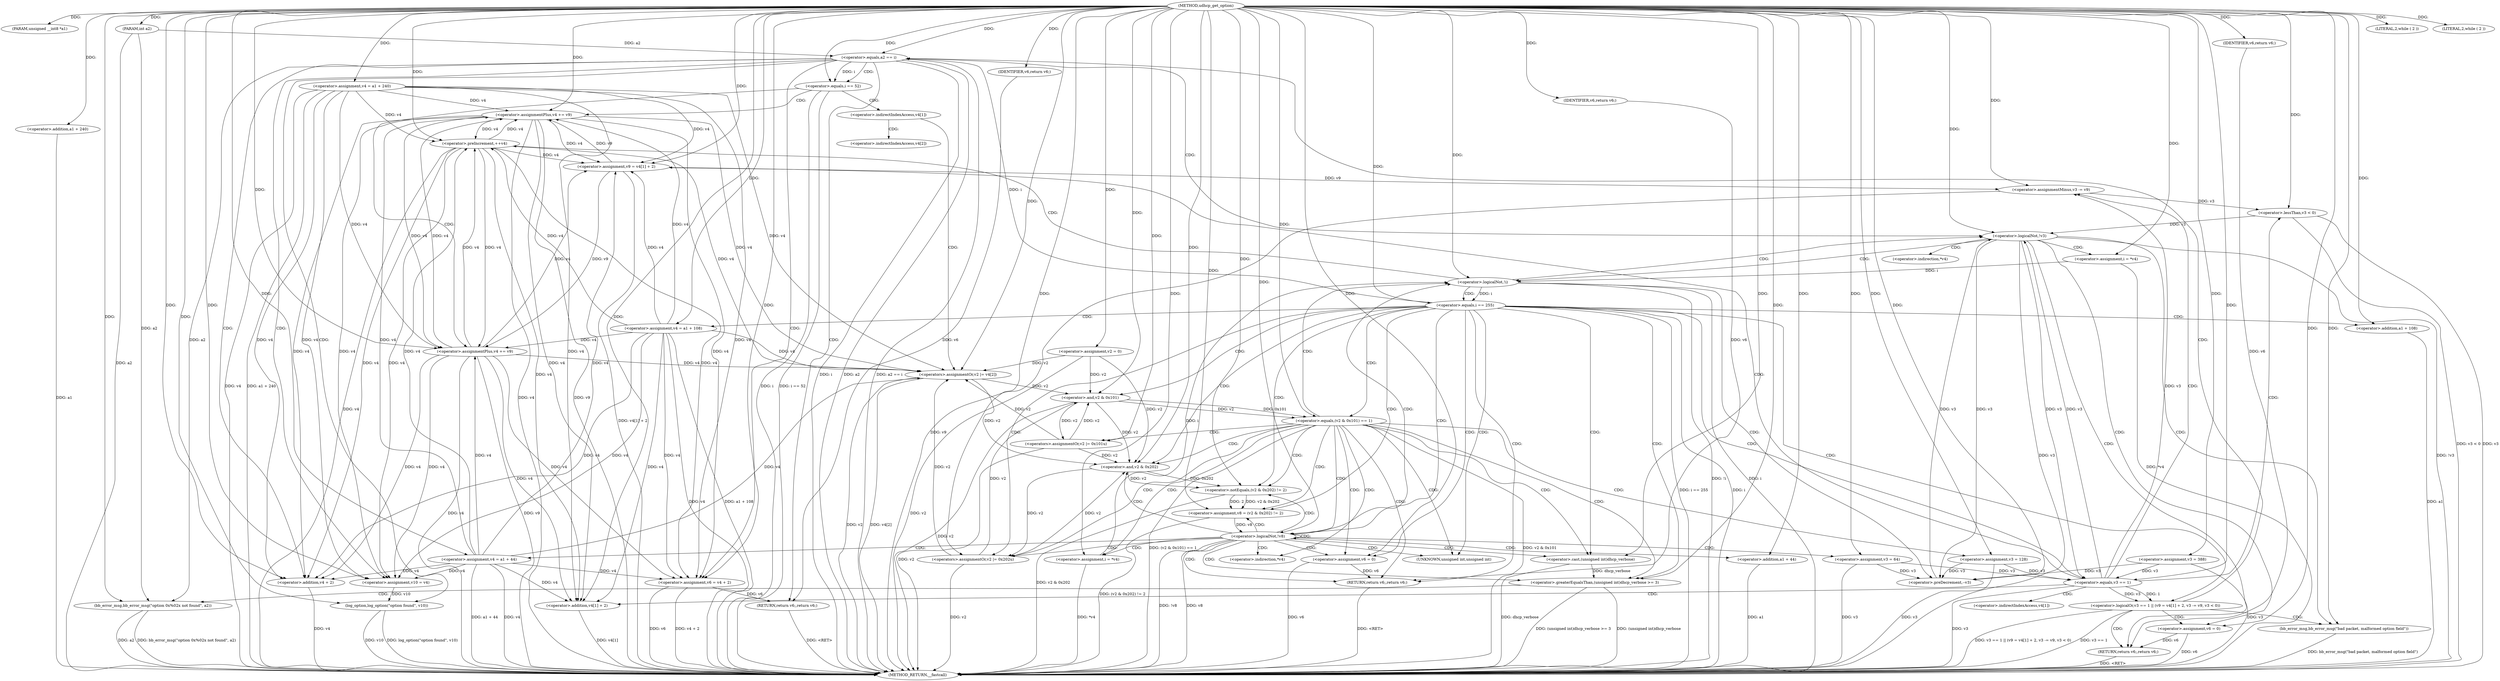digraph udhcp_get_option {  
"1000109" [label = "(METHOD,udhcp_get_option)" ]
"1000294" [label = "(METHOD_RETURN,__fastcall)" ]
"1000110" [label = "(PARAM,unsigned __int8 *a1)" ]
"1000111" [label = "(PARAM,int a2)" ]
"1000121" [label = "(<operator>.assignment,v2 = 0)" ]
"1000124" [label = "(<operator>.assignment,v3 = 388)" ]
"1000127" [label = "(<operator>.assignment,v4 = a1 + 240)" ]
"1000129" [label = "(<operator>.addition,a1 + 240)" ]
"1000133" [label = "(LITERAL,2,while ( 2 ))" ]
"1000136" [label = "(LITERAL,2,while ( 2 ))" ]
"1000139" [label = "(<operator>.assignment,i = *v4)" ]
"1000143" [label = "(<operator>.assignment,i = *v4)" ]
"1000149" [label = "(<operator>.logicalNot,!i)" ]
"1000152" [label = "(<operator>.preDecrement,--v3)" ]
"1000154" [label = "(<operator>.preIncrement,++v4)" ]
"1000158" [label = "(<operator>.equals,i == 255)" ]
"1000163" [label = "(<operator>.logicalOr,v3 == 1 || (v9 = v4[1] + 2, v3 -= v9, v3 < 0))" ]
"1000164" [label = "(<operator>.equals,v3 == 1)" ]
"1000168" [label = "(<operator>.assignment,v9 = v4[1] + 2)" ]
"1000170" [label = "(<operator>.addition,v4[1] + 2)" ]
"1000176" [label = "(<operator>.assignmentMinus,v3 -= v9)" ]
"1000179" [label = "(<operator>.lessThan,v3 < 0)" ]
"1000184" [label = "(<operator>.assignment,v6 = 0)" ]
"1000187" [label = "(bb_error_msg,bb_error_msg(\"bad packet, malformed option field\"))" ]
"1000189" [label = "(RETURN,return v6;,return v6;)" ]
"1000190" [label = "(IDENTIFIER,v6,return v6;)" ]
"1000192" [label = "(<operator>.equals,a2 == i)" ]
"1000196" [label = "(<operator>.assignment,v10 = v4)" ]
"1000199" [label = "(<operator>.assignment,v6 = v4 + 2)" ]
"1000201" [label = "(<operator>.addition,v4 + 2)" ]
"1000204" [label = "(log_option,log_option(\"option found\", v10))" ]
"1000207" [label = "(RETURN,return v6;,return v6;)" ]
"1000208" [label = "(IDENTIFIER,v6,return v6;)" ]
"1000210" [label = "(<operator>.equals,i == 52)" ]
"1000218" [label = "(<operators>.assignmentOr,v2 |= v4[2])" ]
"1000223" [label = "(<operator>.assignmentPlus,v4 += v9)" ]
"1000228" [label = "(<operator>.assignmentPlus,v4 += v9)" ]
"1000233" [label = "(<operator>.logicalNot,!v3)" ]
"1000236" [label = "(<operator>.assignment,v4 = a1 + 108)" ]
"1000238" [label = "(<operator>.addition,a1 + 108)" ]
"1000242" [label = "(<operator>.equals,(v2 & 0x101) == 1)" ]
"1000243" [label = "(<operator>.and,v2 & 0x101)" ]
"1000248" [label = "(<operators>.assignmentOr,v2 |= 0x101u)" ]
"1000251" [label = "(<operator>.assignment,v3 = 128)" ]
"1000256" [label = "(<operator>.assignment,v8 = (v2 & 0x202) != 2)" ]
"1000258" [label = "(<operator>.notEquals,(v2 & 0x202) != 2)" ]
"1000259" [label = "(<operator>.and,v2 & 0x202)" ]
"1000263" [label = "(<operators>.assignmentOr,v2 |= 0x202u)" ]
"1000267" [label = "(<operator>.logicalNot,!v8)" ]
"1000270" [label = "(<operator>.assignment,v4 = a1 + 44)" ]
"1000272" [label = "(<operator>.addition,a1 + 44)" ]
"1000275" [label = "(<operator>.assignment,v3 = 64)" ]
"1000280" [label = "(<operator>.assignment,v6 = 0)" ]
"1000284" [label = "(<operator>.greaterEqualsThan,(unsigned int)dhcp_verbose >= 3)" ]
"1000285" [label = "(<operator>.cast,(unsigned int)dhcp_verbose)" ]
"1000289" [label = "(bb_error_msg,bb_error_msg(\"option 0x%02x not found\", a2))" ]
"1000292" [label = "(RETURN,return v6;,return v6;)" ]
"1000293" [label = "(IDENTIFIER,v6,return v6;)" ]
"1000141" [label = "(<operator>.indirection,*v4)" ]
"1000145" [label = "(<operator>.indirection,*v4)" ]
"1000171" [label = "(<operator>.indirectIndexAccess,v4[1])" ]
"1000215" [label = "(<operator>.indirectIndexAccess,v4[1])" ]
"1000220" [label = "(<operator>.indirectIndexAccess,v4[2])" ]
"1000286" [label = "(UNKNOWN,unsigned int,unsigned int)" ]
  "1000285" -> "1000294"  [ label = "DDG: dhcp_verbose"] 
  "1000170" -> "1000294"  [ label = "DDG: v4[1]"] 
  "1000111" -> "1000294"  [ label = "DDG: a2"] 
  "1000289" -> "1000294"  [ label = "DDG: bb_error_msg(\"option 0x%02x not found\", a2)"] 
  "1000163" -> "1000294"  [ label = "DDG: v3 == 1"] 
  "1000242" -> "1000294"  [ label = "DDG: v2 & 0x101"] 
  "1000267" -> "1000294"  [ label = "DDG: !v8"] 
  "1000192" -> "1000294"  [ label = "DDG: i"] 
  "1000199" -> "1000294"  [ label = "DDG: v6"] 
  "1000127" -> "1000294"  [ label = "DDG: v4"] 
  "1000163" -> "1000294"  [ label = "DDG: v3 == 1 || (v9 = v4[1] + 2, v3 -= v9, v3 < 0)"] 
  "1000238" -> "1000294"  [ label = "DDG: a1"] 
  "1000243" -> "1000294"  [ label = "DDG: v2"] 
  "1000258" -> "1000294"  [ label = "DDG: v2 & 0x202"] 
  "1000233" -> "1000294"  [ label = "DDG: !v3"] 
  "1000121" -> "1000294"  [ label = "DDG: v2"] 
  "1000256" -> "1000294"  [ label = "DDG: (v2 & 0x202) != 2"] 
  "1000176" -> "1000294"  [ label = "DDG: v9"] 
  "1000228" -> "1000294"  [ label = "DDG: v9"] 
  "1000210" -> "1000294"  [ label = "DDG: i"] 
  "1000228" -> "1000294"  [ label = "DDG: v4"] 
  "1000233" -> "1000294"  [ label = "DDG: v3"] 
  "1000218" -> "1000294"  [ label = "DDG: v4[2]"] 
  "1000129" -> "1000294"  [ label = "DDG: a1"] 
  "1000270" -> "1000294"  [ label = "DDG: a1 + 44"] 
  "1000267" -> "1000294"  [ label = "DDG: v8"] 
  "1000223" -> "1000294"  [ label = "DDG: v4"] 
  "1000149" -> "1000294"  [ label = "DDG: i"] 
  "1000149" -> "1000294"  [ label = "DDG: !i"] 
  "1000179" -> "1000294"  [ label = "DDG: v3"] 
  "1000204" -> "1000294"  [ label = "DDG: log_option(\"option found\", v10)"] 
  "1000154" -> "1000294"  [ label = "DDG: v4"] 
  "1000158" -> "1000294"  [ label = "DDG: i == 255"] 
  "1000236" -> "1000294"  [ label = "DDG: v4"] 
  "1000270" -> "1000294"  [ label = "DDG: v4"] 
  "1000158" -> "1000294"  [ label = "DDG: i"] 
  "1000184" -> "1000294"  [ label = "DDG: v6"] 
  "1000192" -> "1000294"  [ label = "DDG: a2"] 
  "1000248" -> "1000294"  [ label = "DDG: v2"] 
  "1000168" -> "1000294"  [ label = "DDG: v4[1] + 2"] 
  "1000289" -> "1000294"  [ label = "DDG: a2"] 
  "1000251" -> "1000294"  [ label = "DDG: v3"] 
  "1000223" -> "1000294"  [ label = "DDG: v9"] 
  "1000280" -> "1000294"  [ label = "DDG: v6"] 
  "1000139" -> "1000294"  [ label = "DDG: *v4"] 
  "1000124" -> "1000294"  [ label = "DDG: v3"] 
  "1000192" -> "1000294"  [ label = "DDG: a2 == i"] 
  "1000199" -> "1000294"  [ label = "DDG: v4 + 2"] 
  "1000204" -> "1000294"  [ label = "DDG: v10"] 
  "1000187" -> "1000294"  [ label = "DDG: bb_error_msg(\"bad packet, malformed option field\")"] 
  "1000272" -> "1000294"  [ label = "DDG: a1"] 
  "1000242" -> "1000294"  [ label = "DDG: (v2 & 0x101) == 1"] 
  "1000179" -> "1000294"  [ label = "DDG: v3 < 0"] 
  "1000263" -> "1000294"  [ label = "DDG: v2"] 
  "1000143" -> "1000294"  [ label = "DDG: *v4"] 
  "1000127" -> "1000294"  [ label = "DDG: a1 + 240"] 
  "1000210" -> "1000294"  [ label = "DDG: i == 52"] 
  "1000284" -> "1000294"  [ label = "DDG: (unsigned int)dhcp_verbose >= 3"] 
  "1000236" -> "1000294"  [ label = "DDG: a1 + 108"] 
  "1000275" -> "1000294"  [ label = "DDG: v3"] 
  "1000201" -> "1000294"  [ label = "DDG: v4"] 
  "1000164" -> "1000294"  [ label = "DDG: v3"] 
  "1000284" -> "1000294"  [ label = "DDG: (unsigned int)dhcp_verbose"] 
  "1000218" -> "1000294"  [ label = "DDG: v2"] 
  "1000207" -> "1000294"  [ label = "DDG: <RET>"] 
  "1000189" -> "1000294"  [ label = "DDG: <RET>"] 
  "1000292" -> "1000294"  [ label = "DDG: <RET>"] 
  "1000109" -> "1000110"  [ label = "DDG: "] 
  "1000109" -> "1000111"  [ label = "DDG: "] 
  "1000109" -> "1000121"  [ label = "DDG: "] 
  "1000109" -> "1000124"  [ label = "DDG: "] 
  "1000109" -> "1000127"  [ label = "DDG: "] 
  "1000109" -> "1000129"  [ label = "DDG: "] 
  "1000109" -> "1000133"  [ label = "DDG: "] 
  "1000109" -> "1000136"  [ label = "DDG: "] 
  "1000109" -> "1000139"  [ label = "DDG: "] 
  "1000109" -> "1000143"  [ label = "DDG: "] 
  "1000143" -> "1000149"  [ label = "DDG: i"] 
  "1000139" -> "1000149"  [ label = "DDG: i"] 
  "1000109" -> "1000149"  [ label = "DDG: "] 
  "1000233" -> "1000152"  [ label = "DDG: v3"] 
  "1000251" -> "1000152"  [ label = "DDG: v3"] 
  "1000124" -> "1000152"  [ label = "DDG: v3"] 
  "1000275" -> "1000152"  [ label = "DDG: v3"] 
  "1000109" -> "1000152"  [ label = "DDG: "] 
  "1000127" -> "1000154"  [ label = "DDG: v4"] 
  "1000228" -> "1000154"  [ label = "DDG: v4"] 
  "1000223" -> "1000154"  [ label = "DDG: v4"] 
  "1000236" -> "1000154"  [ label = "DDG: v4"] 
  "1000270" -> "1000154"  [ label = "DDG: v4"] 
  "1000109" -> "1000154"  [ label = "DDG: "] 
  "1000149" -> "1000158"  [ label = "DDG: i"] 
  "1000109" -> "1000158"  [ label = "DDG: "] 
  "1000164" -> "1000163"  [ label = "DDG: v3"] 
  "1000164" -> "1000163"  [ label = "DDG: 1"] 
  "1000233" -> "1000164"  [ label = "DDG: v3"] 
  "1000251" -> "1000164"  [ label = "DDG: v3"] 
  "1000124" -> "1000164"  [ label = "DDG: v3"] 
  "1000275" -> "1000164"  [ label = "DDG: v3"] 
  "1000109" -> "1000164"  [ label = "DDG: "] 
  "1000127" -> "1000168"  [ label = "DDG: v4"] 
  "1000228" -> "1000168"  [ label = "DDG: v4"] 
  "1000223" -> "1000168"  [ label = "DDG: v4"] 
  "1000154" -> "1000168"  [ label = "DDG: v4"] 
  "1000236" -> "1000168"  [ label = "DDG: v4"] 
  "1000270" -> "1000168"  [ label = "DDG: v4"] 
  "1000109" -> "1000168"  [ label = "DDG: "] 
  "1000127" -> "1000170"  [ label = "DDG: v4"] 
  "1000228" -> "1000170"  [ label = "DDG: v4"] 
  "1000223" -> "1000170"  [ label = "DDG: v4"] 
  "1000154" -> "1000170"  [ label = "DDG: v4"] 
  "1000236" -> "1000170"  [ label = "DDG: v4"] 
  "1000270" -> "1000170"  [ label = "DDG: v4"] 
  "1000109" -> "1000170"  [ label = "DDG: "] 
  "1000168" -> "1000176"  [ label = "DDG: v9"] 
  "1000109" -> "1000176"  [ label = "DDG: "] 
  "1000164" -> "1000176"  [ label = "DDG: v3"] 
  "1000176" -> "1000179"  [ label = "DDG: v3"] 
  "1000109" -> "1000179"  [ label = "DDG: "] 
  "1000109" -> "1000184"  [ label = "DDG: "] 
  "1000109" -> "1000187"  [ label = "DDG: "] 
  "1000190" -> "1000189"  [ label = "DDG: v6"] 
  "1000184" -> "1000189"  [ label = "DDG: v6"] 
  "1000109" -> "1000190"  [ label = "DDG: "] 
  "1000111" -> "1000192"  [ label = "DDG: a2"] 
  "1000109" -> "1000192"  [ label = "DDG: "] 
  "1000158" -> "1000192"  [ label = "DDG: i"] 
  "1000127" -> "1000196"  [ label = "DDG: v4"] 
  "1000228" -> "1000196"  [ label = "DDG: v4"] 
  "1000223" -> "1000196"  [ label = "DDG: v4"] 
  "1000154" -> "1000196"  [ label = "DDG: v4"] 
  "1000236" -> "1000196"  [ label = "DDG: v4"] 
  "1000270" -> "1000196"  [ label = "DDG: v4"] 
  "1000109" -> "1000196"  [ label = "DDG: "] 
  "1000109" -> "1000199"  [ label = "DDG: "] 
  "1000127" -> "1000199"  [ label = "DDG: v4"] 
  "1000228" -> "1000199"  [ label = "DDG: v4"] 
  "1000223" -> "1000199"  [ label = "DDG: v4"] 
  "1000154" -> "1000199"  [ label = "DDG: v4"] 
  "1000236" -> "1000199"  [ label = "DDG: v4"] 
  "1000270" -> "1000199"  [ label = "DDG: v4"] 
  "1000109" -> "1000201"  [ label = "DDG: "] 
  "1000127" -> "1000201"  [ label = "DDG: v4"] 
  "1000228" -> "1000201"  [ label = "DDG: v4"] 
  "1000223" -> "1000201"  [ label = "DDG: v4"] 
  "1000154" -> "1000201"  [ label = "DDG: v4"] 
  "1000236" -> "1000201"  [ label = "DDG: v4"] 
  "1000270" -> "1000201"  [ label = "DDG: v4"] 
  "1000109" -> "1000204"  [ label = "DDG: "] 
  "1000196" -> "1000204"  [ label = "DDG: v10"] 
  "1000208" -> "1000207"  [ label = "DDG: v6"] 
  "1000199" -> "1000207"  [ label = "DDG: v6"] 
  "1000109" -> "1000208"  [ label = "DDG: "] 
  "1000192" -> "1000210"  [ label = "DDG: i"] 
  "1000109" -> "1000210"  [ label = "DDG: "] 
  "1000127" -> "1000218"  [ label = "DDG: v4"] 
  "1000228" -> "1000218"  [ label = "DDG: v4"] 
  "1000223" -> "1000218"  [ label = "DDG: v4"] 
  "1000154" -> "1000218"  [ label = "DDG: v4"] 
  "1000236" -> "1000218"  [ label = "DDG: v4"] 
  "1000270" -> "1000218"  [ label = "DDG: v4"] 
  "1000121" -> "1000218"  [ label = "DDG: v2"] 
  "1000248" -> "1000218"  [ label = "DDG: v2"] 
  "1000263" -> "1000218"  [ label = "DDG: v2"] 
  "1000109" -> "1000218"  [ label = "DDG: "] 
  "1000109" -> "1000223"  [ label = "DDG: "] 
  "1000168" -> "1000223"  [ label = "DDG: v9"] 
  "1000127" -> "1000223"  [ label = "DDG: v4"] 
  "1000228" -> "1000223"  [ label = "DDG: v4"] 
  "1000154" -> "1000223"  [ label = "DDG: v4"] 
  "1000236" -> "1000223"  [ label = "DDG: v4"] 
  "1000270" -> "1000223"  [ label = "DDG: v4"] 
  "1000109" -> "1000228"  [ label = "DDG: "] 
  "1000168" -> "1000228"  [ label = "DDG: v9"] 
  "1000127" -> "1000228"  [ label = "DDG: v4"] 
  "1000223" -> "1000228"  [ label = "DDG: v4"] 
  "1000154" -> "1000228"  [ label = "DDG: v4"] 
  "1000236" -> "1000228"  [ label = "DDG: v4"] 
  "1000270" -> "1000228"  [ label = "DDG: v4"] 
  "1000152" -> "1000233"  [ label = "DDG: v3"] 
  "1000179" -> "1000233"  [ label = "DDG: v3"] 
  "1000164" -> "1000233"  [ label = "DDG: v3"] 
  "1000109" -> "1000233"  [ label = "DDG: "] 
  "1000109" -> "1000236"  [ label = "DDG: "] 
  "1000109" -> "1000238"  [ label = "DDG: "] 
  "1000243" -> "1000242"  [ label = "DDG: v2"] 
  "1000243" -> "1000242"  [ label = "DDG: 0x101"] 
  "1000121" -> "1000243"  [ label = "DDG: v2"] 
  "1000248" -> "1000243"  [ label = "DDG: v2"] 
  "1000263" -> "1000243"  [ label = "DDG: v2"] 
  "1000218" -> "1000243"  [ label = "DDG: v2"] 
  "1000109" -> "1000243"  [ label = "DDG: "] 
  "1000109" -> "1000242"  [ label = "DDG: "] 
  "1000109" -> "1000248"  [ label = "DDG: "] 
  "1000243" -> "1000248"  [ label = "DDG: v2"] 
  "1000109" -> "1000251"  [ label = "DDG: "] 
  "1000258" -> "1000256"  [ label = "DDG: v2 & 0x202"] 
  "1000258" -> "1000256"  [ label = "DDG: 2"] 
  "1000109" -> "1000256"  [ label = "DDG: "] 
  "1000259" -> "1000258"  [ label = "DDG: v2"] 
  "1000259" -> "1000258"  [ label = "DDG: 0x202"] 
  "1000243" -> "1000259"  [ label = "DDG: v2"] 
  "1000121" -> "1000259"  [ label = "DDG: v2"] 
  "1000248" -> "1000259"  [ label = "DDG: v2"] 
  "1000263" -> "1000259"  [ label = "DDG: v2"] 
  "1000218" -> "1000259"  [ label = "DDG: v2"] 
  "1000109" -> "1000259"  [ label = "DDG: "] 
  "1000109" -> "1000258"  [ label = "DDG: "] 
  "1000109" -> "1000263"  [ label = "DDG: "] 
  "1000259" -> "1000263"  [ label = "DDG: v2"] 
  "1000256" -> "1000267"  [ label = "DDG: v8"] 
  "1000109" -> "1000267"  [ label = "DDG: "] 
  "1000109" -> "1000270"  [ label = "DDG: "] 
  "1000109" -> "1000272"  [ label = "DDG: "] 
  "1000109" -> "1000275"  [ label = "DDG: "] 
  "1000109" -> "1000280"  [ label = "DDG: "] 
  "1000285" -> "1000284"  [ label = "DDG: dhcp_verbose"] 
  "1000109" -> "1000285"  [ label = "DDG: "] 
  "1000109" -> "1000284"  [ label = "DDG: "] 
  "1000109" -> "1000289"  [ label = "DDG: "] 
  "1000192" -> "1000289"  [ label = "DDG: a2"] 
  "1000111" -> "1000289"  [ label = "DDG: a2"] 
  "1000293" -> "1000292"  [ label = "DDG: v6"] 
  "1000280" -> "1000292"  [ label = "DDG: v6"] 
  "1000109" -> "1000293"  [ label = "DDG: "] 
  "1000149" -> "1000233"  [ label = "CDG: "] 
  "1000149" -> "1000158"  [ label = "CDG: "] 
  "1000149" -> "1000154"  [ label = "CDG: "] 
  "1000149" -> "1000152"  [ label = "CDG: "] 
  "1000158" -> "1000164"  [ label = "CDG: "] 
  "1000158" -> "1000163"  [ label = "CDG: "] 
  "1000158" -> "1000238"  [ label = "CDG: "] 
  "1000158" -> "1000236"  [ label = "CDG: "] 
  "1000158" -> "1000256"  [ label = "CDG: "] 
  "1000158" -> "1000243"  [ label = "CDG: "] 
  "1000158" -> "1000242"  [ label = "CDG: "] 
  "1000158" -> "1000267"  [ label = "CDG: "] 
  "1000158" -> "1000263"  [ label = "CDG: "] 
  "1000158" -> "1000259"  [ label = "CDG: "] 
  "1000158" -> "1000258"  [ label = "CDG: "] 
  "1000158" -> "1000286"  [ label = "CDG: "] 
  "1000158" -> "1000285"  [ label = "CDG: "] 
  "1000158" -> "1000284"  [ label = "CDG: "] 
  "1000158" -> "1000280"  [ label = "CDG: "] 
  "1000158" -> "1000292"  [ label = "CDG: "] 
  "1000163" -> "1000192"  [ label = "CDG: "] 
  "1000163" -> "1000189"  [ label = "CDG: "] 
  "1000163" -> "1000187"  [ label = "CDG: "] 
  "1000163" -> "1000184"  [ label = "CDG: "] 
  "1000164" -> "1000176"  [ label = "CDG: "] 
  "1000164" -> "1000171"  [ label = "CDG: "] 
  "1000164" -> "1000170"  [ label = "CDG: "] 
  "1000164" -> "1000168"  [ label = "CDG: "] 
  "1000164" -> "1000179"  [ label = "CDG: "] 
  "1000192" -> "1000207"  [ label = "CDG: "] 
  "1000192" -> "1000204"  [ label = "CDG: "] 
  "1000192" -> "1000201"  [ label = "CDG: "] 
  "1000192" -> "1000199"  [ label = "CDG: "] 
  "1000192" -> "1000196"  [ label = "CDG: "] 
  "1000192" -> "1000210"  [ label = "CDG: "] 
  "1000192" -> "1000233"  [ label = "CDG: "] 
  "1000210" -> "1000223"  [ label = "CDG: "] 
  "1000210" -> "1000215"  [ label = "CDG: "] 
  "1000210" -> "1000228"  [ label = "CDG: "] 
  "1000215" -> "1000220"  [ label = "CDG: "] 
  "1000215" -> "1000218"  [ label = "CDG: "] 
  "1000233" -> "1000189"  [ label = "CDG: "] 
  "1000233" -> "1000187"  [ label = "CDG: "] 
  "1000233" -> "1000184"  [ label = "CDG: "] 
  "1000233" -> "1000143"  [ label = "CDG: "] 
  "1000233" -> "1000149"  [ label = "CDG: "] 
  "1000233" -> "1000145"  [ label = "CDG: "] 
  "1000242" -> "1000251"  [ label = "CDG: "] 
  "1000242" -> "1000248"  [ label = "CDG: "] 
  "1000242" -> "1000256"  [ label = "CDG: "] 
  "1000242" -> "1000267"  [ label = "CDG: "] 
  "1000242" -> "1000263"  [ label = "CDG: "] 
  "1000242" -> "1000259"  [ label = "CDG: "] 
  "1000242" -> "1000258"  [ label = "CDG: "] 
  "1000242" -> "1000286"  [ label = "CDG: "] 
  "1000242" -> "1000285"  [ label = "CDG: "] 
  "1000242" -> "1000284"  [ label = "CDG: "] 
  "1000242" -> "1000280"  [ label = "CDG: "] 
  "1000242" -> "1000292"  [ label = "CDG: "] 
  "1000242" -> "1000141"  [ label = "CDG: "] 
  "1000242" -> "1000139"  [ label = "CDG: "] 
  "1000242" -> "1000149"  [ label = "CDG: "] 
  "1000267" -> "1000272"  [ label = "CDG: "] 
  "1000267" -> "1000270"  [ label = "CDG: "] 
  "1000267" -> "1000286"  [ label = "CDG: "] 
  "1000267" -> "1000285"  [ label = "CDG: "] 
  "1000267" -> "1000284"  [ label = "CDG: "] 
  "1000267" -> "1000280"  [ label = "CDG: "] 
  "1000267" -> "1000275"  [ label = "CDG: "] 
  "1000267" -> "1000292"  [ label = "CDG: "] 
  "1000267" -> "1000256"  [ label = "CDG: "] 
  "1000267" -> "1000267"  [ label = "CDG: "] 
  "1000267" -> "1000263"  [ label = "CDG: "] 
  "1000267" -> "1000259"  [ label = "CDG: "] 
  "1000267" -> "1000258"  [ label = "CDG: "] 
  "1000267" -> "1000141"  [ label = "CDG: "] 
  "1000267" -> "1000139"  [ label = "CDG: "] 
  "1000267" -> "1000149"  [ label = "CDG: "] 
  "1000284" -> "1000289"  [ label = "CDG: "] 
}
